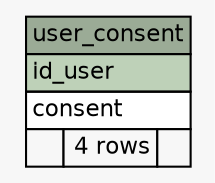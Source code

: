 // dot 2.30.1 on Linux 3.10.0-1127.19.1.el7.x86_64
// SchemaSpy rev 590
digraph "user_consent" {
  graph [
    rankdir="RL"
    bgcolor="#f7f7f7"
    nodesep="0.18"
    ranksep="0.46"
    fontname="Helvetica"
    fontsize="11"
  ];
  node [
    fontname="Helvetica"
    fontsize="11"
    shape="plaintext"
  ];
  edge [
    arrowsize="0.8"
  ];
  "user_consent" [
    label=<
    <TABLE BORDER="0" CELLBORDER="1" CELLSPACING="0" BGCOLOR="#ffffff">
      <TR><TD COLSPAN="3" BGCOLOR="#9bab96" ALIGN="CENTER">user_consent</TD></TR>
      <TR><TD PORT="id_user" COLSPAN="3" BGCOLOR="#bed1b8" ALIGN="LEFT">id_user</TD></TR>
      <TR><TD PORT="consent" COLSPAN="3" ALIGN="LEFT">consent</TD></TR>
      <TR><TD ALIGN="LEFT" BGCOLOR="#f7f7f7">  </TD><TD ALIGN="RIGHT" BGCOLOR="#f7f7f7">4 rows</TD><TD ALIGN="RIGHT" BGCOLOR="#f7f7f7">  </TD></TR>
    </TABLE>>
    URL="tables/user_consent.html"
    tooltip="user_consent"
  ];
}
